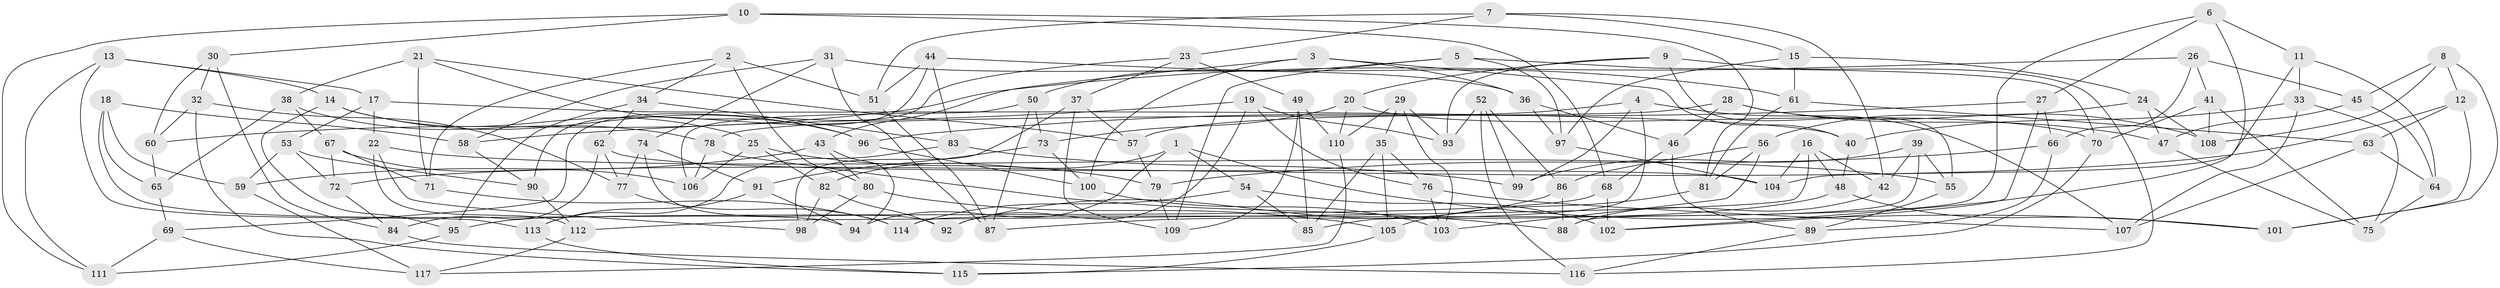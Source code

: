 // coarse degree distribution, {5: 0.0425531914893617, 7: 0.1276595744680851, 10: 0.06382978723404255, 9: 0.06382978723404255, 3: 0.1276595744680851, 11: 0.02127659574468085, 8: 0.1276595744680851, 4: 0.3829787234042553, 12: 0.02127659574468085, 6: 0.02127659574468085}
// Generated by graph-tools (version 1.1) at 2025/53/03/04/25 22:53:46]
// undirected, 117 vertices, 234 edges
graph export_dot {
  node [color=gray90,style=filled];
  1;
  2;
  3;
  4;
  5;
  6;
  7;
  8;
  9;
  10;
  11;
  12;
  13;
  14;
  15;
  16;
  17;
  18;
  19;
  20;
  21;
  22;
  23;
  24;
  25;
  26;
  27;
  28;
  29;
  30;
  31;
  32;
  33;
  34;
  35;
  36;
  37;
  38;
  39;
  40;
  41;
  42;
  43;
  44;
  45;
  46;
  47;
  48;
  49;
  50;
  51;
  52;
  53;
  54;
  55;
  56;
  57;
  58;
  59;
  60;
  61;
  62;
  63;
  64;
  65;
  66;
  67;
  68;
  69;
  70;
  71;
  72;
  73;
  74;
  75;
  76;
  77;
  78;
  79;
  80;
  81;
  82;
  83;
  84;
  85;
  86;
  87;
  88;
  89;
  90;
  91;
  92;
  93;
  94;
  95;
  96;
  97;
  98;
  99;
  100;
  101;
  102;
  103;
  104;
  105;
  106;
  107;
  108;
  109;
  110;
  111;
  112;
  113;
  114;
  115;
  116;
  117;
  1 -- 54;
  1 -- 82;
  1 -- 101;
  1 -- 94;
  2 -- 71;
  2 -- 34;
  2 -- 51;
  2 -- 80;
  3 -- 100;
  3 -- 43;
  3 -- 40;
  3 -- 36;
  4 -- 57;
  4 -- 85;
  4 -- 99;
  4 -- 107;
  5 -- 50;
  5 -- 97;
  5 -- 70;
  5 -- 109;
  6 -- 27;
  6 -- 114;
  6 -- 102;
  6 -- 11;
  7 -- 23;
  7 -- 51;
  7 -- 42;
  7 -- 15;
  8 -- 108;
  8 -- 45;
  8 -- 101;
  8 -- 12;
  9 -- 93;
  9 -- 55;
  9 -- 116;
  9 -- 20;
  10 -- 68;
  10 -- 111;
  10 -- 30;
  10 -- 81;
  11 -- 64;
  11 -- 104;
  11 -- 33;
  12 -- 101;
  12 -- 72;
  12 -- 63;
  13 -- 113;
  13 -- 17;
  13 -- 111;
  13 -- 14;
  14 -- 96;
  14 -- 25;
  14 -- 95;
  15 -- 97;
  15 -- 61;
  15 -- 24;
  16 -- 42;
  16 -- 104;
  16 -- 112;
  16 -- 48;
  17 -- 22;
  17 -- 53;
  17 -- 40;
  18 -- 94;
  18 -- 59;
  18 -- 65;
  18 -- 58;
  19 -- 58;
  19 -- 76;
  19 -- 93;
  19 -- 92;
  20 -- 70;
  20 -- 73;
  20 -- 110;
  21 -- 57;
  21 -- 96;
  21 -- 38;
  21 -- 71;
  22 -- 55;
  22 -- 98;
  22 -- 112;
  23 -- 49;
  23 -- 69;
  23 -- 37;
  24 -- 56;
  24 -- 108;
  24 -- 47;
  25 -- 79;
  25 -- 82;
  25 -- 106;
  26 -- 45;
  26 -- 60;
  26 -- 41;
  26 -- 66;
  27 -- 102;
  27 -- 96;
  27 -- 66;
  28 -- 78;
  28 -- 46;
  28 -- 108;
  28 -- 47;
  29 -- 35;
  29 -- 110;
  29 -- 93;
  29 -- 103;
  30 -- 84;
  30 -- 32;
  30 -- 60;
  31 -- 36;
  31 -- 74;
  31 -- 58;
  31 -- 87;
  32 -- 77;
  32 -- 60;
  32 -- 115;
  33 -- 75;
  33 -- 40;
  33 -- 107;
  34 -- 95;
  34 -- 83;
  34 -- 62;
  35 -- 76;
  35 -- 85;
  35 -- 105;
  36 -- 46;
  36 -- 97;
  37 -- 98;
  37 -- 57;
  37 -- 109;
  38 -- 78;
  38 -- 67;
  38 -- 65;
  39 -- 88;
  39 -- 42;
  39 -- 55;
  39 -- 99;
  40 -- 48;
  41 -- 70;
  41 -- 75;
  41 -- 108;
  42 -- 88;
  43 -- 94;
  43 -- 80;
  43 -- 59;
  44 -- 83;
  44 -- 61;
  44 -- 51;
  44 -- 90;
  45 -- 47;
  45 -- 64;
  46 -- 68;
  46 -- 89;
  47 -- 75;
  48 -- 101;
  48 -- 87;
  49 -- 109;
  49 -- 110;
  49 -- 85;
  50 -- 73;
  50 -- 106;
  50 -- 87;
  51 -- 87;
  52 -- 116;
  52 -- 93;
  52 -- 99;
  52 -- 86;
  53 -- 72;
  53 -- 59;
  53 -- 90;
  54 -- 102;
  54 -- 114;
  54 -- 85;
  55 -- 89;
  56 -- 103;
  56 -- 81;
  56 -- 86;
  57 -- 79;
  58 -- 90;
  59 -- 117;
  60 -- 65;
  61 -- 81;
  61 -- 63;
  62 -- 104;
  62 -- 84;
  62 -- 77;
  63 -- 64;
  63 -- 107;
  64 -- 75;
  65 -- 69;
  66 -- 89;
  66 -- 79;
  67 -- 72;
  67 -- 71;
  67 -- 106;
  68 -- 102;
  68 -- 95;
  69 -- 117;
  69 -- 111;
  70 -- 115;
  71 -- 114;
  72 -- 84;
  73 -- 91;
  73 -- 100;
  74 -- 77;
  74 -- 91;
  74 -- 92;
  76 -- 103;
  76 -- 107;
  77 -- 114;
  78 -- 88;
  78 -- 106;
  79 -- 109;
  80 -- 98;
  80 -- 105;
  81 -- 105;
  82 -- 98;
  82 -- 92;
  83 -- 99;
  83 -- 113;
  84 -- 116;
  86 -- 92;
  86 -- 88;
  89 -- 116;
  90 -- 112;
  91 -- 113;
  91 -- 94;
  95 -- 111;
  96 -- 100;
  97 -- 104;
  100 -- 103;
  105 -- 115;
  110 -- 117;
  112 -- 117;
  113 -- 115;
}
